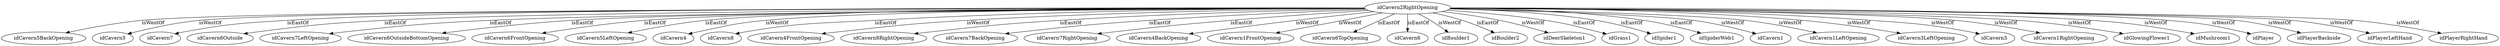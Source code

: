 strict digraph  {
idCavern2RightOpening [node_type=entity_node];
idCavern5BackOpening [node_type=entity_node];
idCavern5 [node_type=entity_node];
idCavern7 [node_type=entity_node];
idCavern6Outside [node_type=entity_node];
idCavern7LeftOpening [node_type=entity_node];
idCavern6OutsideBottomOpening [node_type=entity_node];
idCavern6FrontOpening [node_type=entity_node];
idCavern5LeftOpening [node_type=entity_node];
idCavern4 [node_type=entity_node];
idCavern8 [node_type=entity_node];
idCavern4FrontOpening [node_type=entity_node];
idCavern8RightOpening [node_type=entity_node];
idCavern7BackOpening [node_type=entity_node];
idCavern7RightOpening [node_type=entity_node];
idCavern4BackOpening [node_type=entity_node];
idCavern1FrontOpening [node_type=entity_node];
idCavern6TopOpening [node_type=entity_node];
idCavern6 [node_type=entity_node];
idBoulder1 [node_type=entity_node];
idBoulder2 [node_type=entity_node];
idDeerSkeleton1 [node_type=entity_node];
idGrass1 [node_type=entity_node];
idSpider1 [node_type=entity_node];
idSpiderWeb1 [node_type=entity_node];
idCavern1 [node_type=entity_node];
idCavern1LeftOpening [node_type=entity_node];
idCavern3LeftOpening [node_type=entity_node];
idCavern3 [node_type=entity_node];
idCavern1RightOpening [node_type=entity_node];
idGlowingFlower1 [node_type=entity_node];
idMushroom1 [node_type=entity_node];
idPlayer [node_type=entity_node];
idPlayerBackside [node_type=entity_node];
idPlayerLeftHand [node_type=entity_node];
idPlayerRightHand [node_type=entity_node];
idCavern2RightOpening -> idCavern5BackOpening  [edge_type=relationship, label=isWestOf];
idCavern2RightOpening -> idCavern5  [edge_type=relationship, label=isWestOf];
idCavern2RightOpening -> idCavern7  [edge_type=relationship, label=isEastOf];
idCavern2RightOpening -> idCavern6Outside  [edge_type=relationship, label=isEastOf];
idCavern2RightOpening -> idCavern7LeftOpening  [edge_type=relationship, label=isEastOf];
idCavern2RightOpening -> idCavern6OutsideBottomOpening  [edge_type=relationship, label=isEastOf];
idCavern2RightOpening -> idCavern6FrontOpening  [edge_type=relationship, label=isEastOf];
idCavern2RightOpening -> idCavern5LeftOpening  [edge_type=relationship, label=isEastOf];
idCavern2RightOpening -> idCavern4  [edge_type=relationship, label=isWestOf];
idCavern2RightOpening -> idCavern8  [edge_type=relationship, label=isEastOf];
idCavern2RightOpening -> idCavern4FrontOpening  [edge_type=relationship, label=isWestOf];
idCavern2RightOpening -> idCavern8RightOpening  [edge_type=relationship, label=isEastOf];
idCavern2RightOpening -> idCavern7BackOpening  [edge_type=relationship, label=isEastOf];
idCavern2RightOpening -> idCavern7RightOpening  [edge_type=relationship, label=isEastOf];
idCavern2RightOpening -> idCavern4BackOpening  [edge_type=relationship, label=isWestOf];
idCavern2RightOpening -> idCavern1FrontOpening  [edge_type=relationship, label=isWestOf];
idCavern2RightOpening -> idCavern6TopOpening  [edge_type=relationship, label=isEastOf];
idCavern2RightOpening -> idCavern6  [edge_type=relationship, label=isEastOf];
idCavern2RightOpening -> idBoulder1  [edge_type=relationship, label=isWestOf];
idCavern2RightOpening -> idBoulder2  [edge_type=relationship, label=isEastOf];
idCavern2RightOpening -> idDeerSkeleton1  [edge_type=relationship, label=isWestOf];
idCavern2RightOpening -> idGrass1  [edge_type=relationship, label=isEastOf];
idCavern2RightOpening -> idSpider1  [edge_type=relationship, label=isEastOf];
idCavern2RightOpening -> idSpiderWeb1  [edge_type=relationship, label=isEastOf];
idCavern2RightOpening -> idCavern1  [edge_type=relationship, label=isWestOf];
idCavern2RightOpening -> idCavern1LeftOpening  [edge_type=relationship, label=isWestOf];
idCavern2RightOpening -> idCavern3LeftOpening  [edge_type=relationship, label=isWestOf];
idCavern2RightOpening -> idCavern3  [edge_type=relationship, label=isWestOf];
idCavern2RightOpening -> idCavern1RightOpening  [edge_type=relationship, label=isWestOf];
idCavern2RightOpening -> idGlowingFlower1  [edge_type=relationship, label=isWestOf];
idCavern2RightOpening -> idMushroom1  [edge_type=relationship, label=isWestOf];
idCavern2RightOpening -> idPlayer  [edge_type=relationship, label=isWestOf];
idCavern2RightOpening -> idPlayerBackside  [edge_type=relationship, label=isWestOf];
idCavern2RightOpening -> idPlayerLeftHand  [edge_type=relationship, label=isWestOf];
idCavern2RightOpening -> idPlayerRightHand  [edge_type=relationship, label=isWestOf];
}
